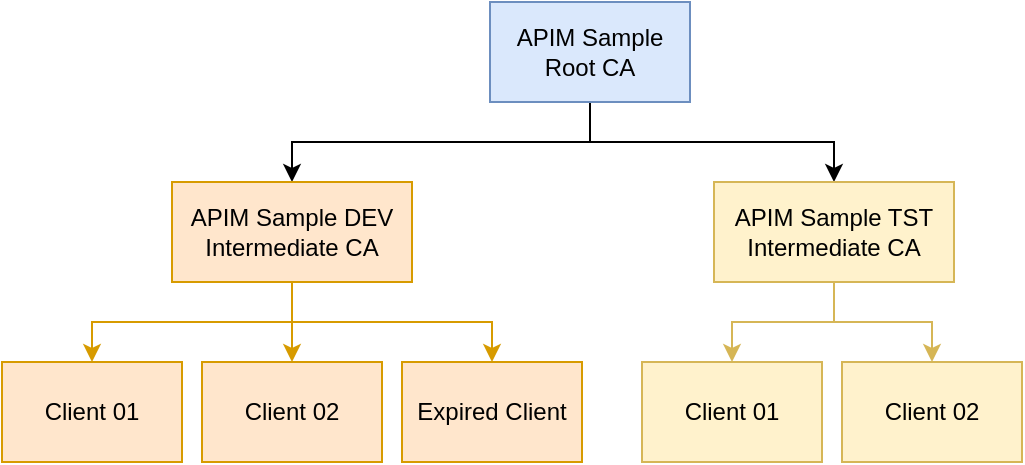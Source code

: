 <mxfile version="21.6.5" type="device">
  <diagram name="certificate-tree" id="GLzYcmX06P1dWwSk5Idd">
    <mxGraphModel dx="1416" dy="818" grid="1" gridSize="10" guides="1" tooltips="1" connect="1" arrows="1" fold="1" page="1" pageScale="1" pageWidth="827" pageHeight="1169" math="0" shadow="0">
      <root>
        <mxCell id="0" />
        <mxCell id="1" parent="0" />
        <mxCell id="j_XK-KIP_RH2tpLVQoC5-4" style="edgeStyle=orthogonalEdgeStyle;rounded=0;orthogonalLoop=1;jettySize=auto;html=1;exitX=0.5;exitY=1;exitDx=0;exitDy=0;" edge="1" parent="1" source="j_XK-KIP_RH2tpLVQoC5-1" target="j_XK-KIP_RH2tpLVQoC5-2">
          <mxGeometry relative="1" as="geometry" />
        </mxCell>
        <mxCell id="j_XK-KIP_RH2tpLVQoC5-15" style="edgeStyle=orthogonalEdgeStyle;rounded=0;orthogonalLoop=1;jettySize=auto;html=1;exitX=0.5;exitY=1;exitDx=0;exitDy=0;" edge="1" parent="1" source="j_XK-KIP_RH2tpLVQoC5-1" target="j_XK-KIP_RH2tpLVQoC5-12">
          <mxGeometry relative="1" as="geometry" />
        </mxCell>
        <mxCell id="j_XK-KIP_RH2tpLVQoC5-1" value="APIM Sample&lt;br&gt;Root CA" style="rounded=0;whiteSpace=wrap;html=1;fillColor=#dae8fc;strokeColor=#6c8ebf;" vertex="1" parent="1">
          <mxGeometry x="364" y="140" width="100" height="50" as="geometry" />
        </mxCell>
        <mxCell id="j_XK-KIP_RH2tpLVQoC5-9" style="edgeStyle=orthogonalEdgeStyle;rounded=0;orthogonalLoop=1;jettySize=auto;html=1;fillColor=#ffe6cc;strokeColor=#d79b00;" edge="1" parent="1" source="j_XK-KIP_RH2tpLVQoC5-2" target="j_XK-KIP_RH2tpLVQoC5-3">
          <mxGeometry relative="1" as="geometry" />
        </mxCell>
        <mxCell id="j_XK-KIP_RH2tpLVQoC5-10" style="edgeStyle=orthogonalEdgeStyle;rounded=0;orthogonalLoop=1;jettySize=auto;html=1;fillColor=#ffe6cc;strokeColor=#d79b00;" edge="1" parent="1" source="j_XK-KIP_RH2tpLVQoC5-2" target="j_XK-KIP_RH2tpLVQoC5-5">
          <mxGeometry relative="1" as="geometry" />
        </mxCell>
        <mxCell id="j_XK-KIP_RH2tpLVQoC5-11" style="edgeStyle=orthogonalEdgeStyle;rounded=0;orthogonalLoop=1;jettySize=auto;html=1;fillColor=#ffe6cc;strokeColor=#d79b00;" edge="1" parent="1" source="j_XK-KIP_RH2tpLVQoC5-2" target="j_XK-KIP_RH2tpLVQoC5-6">
          <mxGeometry relative="1" as="geometry" />
        </mxCell>
        <mxCell id="j_XK-KIP_RH2tpLVQoC5-2" value="APIM Sample DEV Intermediate CA" style="rounded=0;whiteSpace=wrap;html=1;fillColor=#ffe6cc;strokeColor=#d79b00;" vertex="1" parent="1">
          <mxGeometry x="205" y="230" width="120" height="50" as="geometry" />
        </mxCell>
        <mxCell id="j_XK-KIP_RH2tpLVQoC5-3" value="Client 01" style="rounded=0;whiteSpace=wrap;html=1;fillColor=#ffe6cc;strokeColor=#d79b00;" vertex="1" parent="1">
          <mxGeometry x="120" y="320" width="90" height="50" as="geometry" />
        </mxCell>
        <mxCell id="j_XK-KIP_RH2tpLVQoC5-5" value="Client 02" style="rounded=0;whiteSpace=wrap;html=1;fillColor=#ffe6cc;strokeColor=#d79b00;" vertex="1" parent="1">
          <mxGeometry x="220" y="320" width="90" height="50" as="geometry" />
        </mxCell>
        <mxCell id="j_XK-KIP_RH2tpLVQoC5-6" value="Expired Client" style="rounded=0;whiteSpace=wrap;html=1;fillColor=#ffe6cc;strokeColor=#d79b00;" vertex="1" parent="1">
          <mxGeometry x="320" y="320" width="90" height="50" as="geometry" />
        </mxCell>
        <mxCell id="j_XK-KIP_RH2tpLVQoC5-7" value="Client 01" style="rounded=0;whiteSpace=wrap;html=1;fillColor=#fff2cc;strokeColor=#d6b656;" vertex="1" parent="1">
          <mxGeometry x="440" y="320" width="90" height="50" as="geometry" />
        </mxCell>
        <mxCell id="j_XK-KIP_RH2tpLVQoC5-8" value="Client 02" style="rounded=0;whiteSpace=wrap;html=1;fillColor=#fff2cc;strokeColor=#d6b656;" vertex="1" parent="1">
          <mxGeometry x="540" y="320" width="90" height="50" as="geometry" />
        </mxCell>
        <mxCell id="j_XK-KIP_RH2tpLVQoC5-13" style="edgeStyle=orthogonalEdgeStyle;rounded=0;orthogonalLoop=1;jettySize=auto;html=1;fillColor=#fff2cc;strokeColor=#d6b656;" edge="1" parent="1" source="j_XK-KIP_RH2tpLVQoC5-12" target="j_XK-KIP_RH2tpLVQoC5-7">
          <mxGeometry relative="1" as="geometry" />
        </mxCell>
        <mxCell id="j_XK-KIP_RH2tpLVQoC5-14" style="edgeStyle=orthogonalEdgeStyle;rounded=0;orthogonalLoop=1;jettySize=auto;html=1;fillColor=#fff2cc;strokeColor=#d6b656;" edge="1" parent="1" source="j_XK-KIP_RH2tpLVQoC5-12" target="j_XK-KIP_RH2tpLVQoC5-8">
          <mxGeometry relative="1" as="geometry" />
        </mxCell>
        <mxCell id="j_XK-KIP_RH2tpLVQoC5-12" value="APIM Sample TST Intermediate CA" style="rounded=0;whiteSpace=wrap;html=1;fillColor=#fff2cc;strokeColor=#d6b656;" vertex="1" parent="1">
          <mxGeometry x="476" y="230" width="120" height="50" as="geometry" />
        </mxCell>
      </root>
    </mxGraphModel>
  </diagram>
</mxfile>
